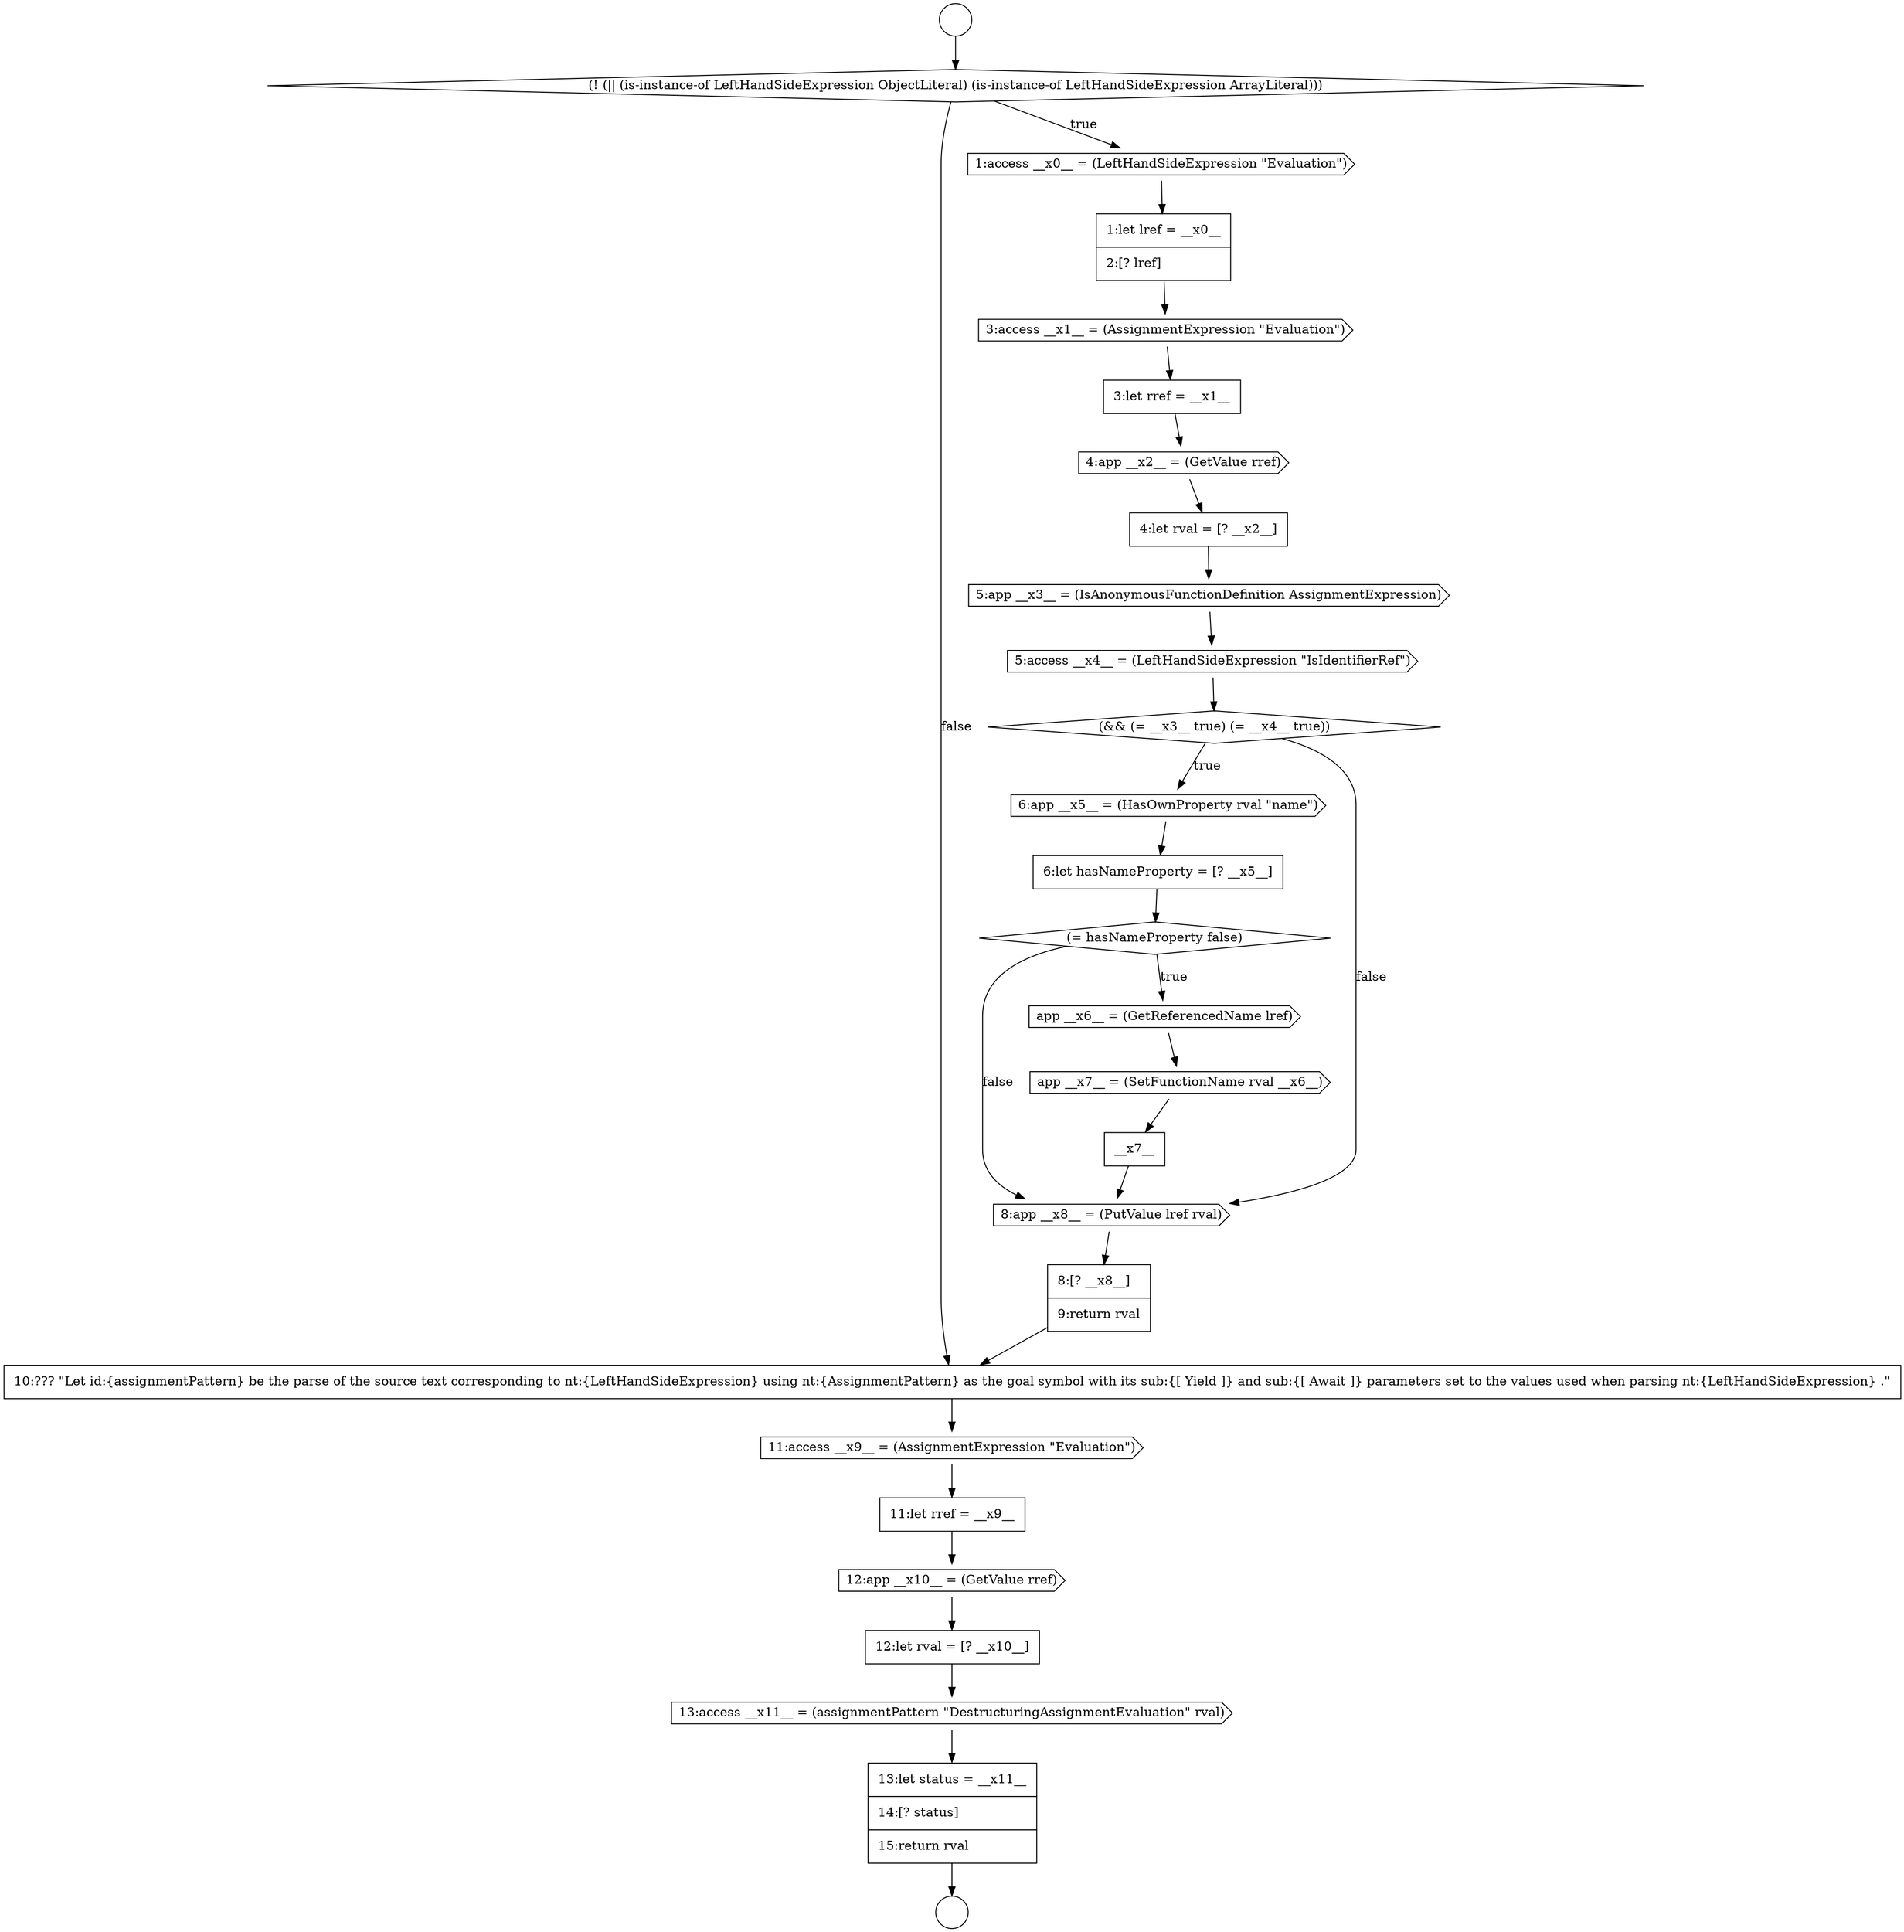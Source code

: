 digraph {
  node4877 [shape=none, margin=0, label=<<font color="black">
    <table border="0" cellborder="1" cellspacing="0" cellpadding="10">
      <tr><td align="left">12:let rval = [? __x10__]</td></tr>
    </table>
  </font>> color="black" fillcolor="white" style=filled]
  node4866 [shape=none, margin=0, label=<<font color="black">
    <table border="0" cellborder="1" cellspacing="0" cellpadding="10">
      <tr><td align="left">6:let hasNameProperty = [? __x5__]</td></tr>
    </table>
  </font>> color="black" fillcolor="white" style=filled]
  node4862 [shape=cds, label=<<font color="black">5:app __x3__ = (IsAnonymousFunctionDefinition AssignmentExpression)</font>> color="black" fillcolor="white" style=filled]
  node4853 [shape=circle label=" " color="black" fillcolor="white" style=filled]
  node4878 [shape=cds, label=<<font color="black">13:access __x11__ = (assignmentPattern &quot;DestructuringAssignmentEvaluation&quot; rval)</font>> color="black" fillcolor="white" style=filled]
  node4854 [shape=circle label=" " color="black" fillcolor="white" style=filled]
  node4864 [shape=diamond, label=<<font color="black">(&amp;&amp; (= __x3__ true) (= __x4__ true))</font>> color="black" fillcolor="white" style=filled]
  node4875 [shape=none, margin=0, label=<<font color="black">
    <table border="0" cellborder="1" cellspacing="0" cellpadding="10">
      <tr><td align="left">11:let rref = __x9__</td></tr>
    </table>
  </font>> color="black" fillcolor="white" style=filled]
  node4873 [shape=none, margin=0, label=<<font color="black">
    <table border="0" cellborder="1" cellspacing="0" cellpadding="10">
      <tr><td align="left">10:??? &quot;Let id:{assignmentPattern} be the parse of the source text corresponding to nt:{LeftHandSideExpression} using nt:{AssignmentPattern} as the goal symbol with its sub:{[ Yield ]} and sub:{[ Await ]} parameters set to the values used when parsing nt:{LeftHandSideExpression} .&quot;</td></tr>
    </table>
  </font>> color="black" fillcolor="white" style=filled]
  node4865 [shape=cds, label=<<font color="black">6:app __x5__ = (HasOwnProperty rval &quot;name&quot;)</font>> color="black" fillcolor="white" style=filled]
  node4876 [shape=cds, label=<<font color="black">12:app __x10__ = (GetValue rref)</font>> color="black" fillcolor="white" style=filled]
  node4870 [shape=none, margin=0, label=<<font color="black">
    <table border="0" cellborder="1" cellspacing="0" cellpadding="10">
      <tr><td align="left">__x7__</td></tr>
    </table>
  </font>> color="black" fillcolor="white" style=filled]
  node4856 [shape=cds, label=<<font color="black">1:access __x0__ = (LeftHandSideExpression &quot;Evaluation&quot;)</font>> color="black" fillcolor="white" style=filled]
  node4857 [shape=none, margin=0, label=<<font color="black">
    <table border="0" cellborder="1" cellspacing="0" cellpadding="10">
      <tr><td align="left">1:let lref = __x0__</td></tr>
      <tr><td align="left">2:[? lref]</td></tr>
    </table>
  </font>> color="black" fillcolor="white" style=filled]
  node4871 [shape=cds, label=<<font color="black">8:app __x8__ = (PutValue lref rval)</font>> color="black" fillcolor="white" style=filled]
  node4860 [shape=cds, label=<<font color="black">4:app __x2__ = (GetValue rref)</font>> color="black" fillcolor="white" style=filled]
  node4861 [shape=none, margin=0, label=<<font color="black">
    <table border="0" cellborder="1" cellspacing="0" cellpadding="10">
      <tr><td align="left">4:let rval = [? __x2__]</td></tr>
    </table>
  </font>> color="black" fillcolor="white" style=filled]
  node4867 [shape=diamond, label=<<font color="black">(= hasNameProperty false)</font>> color="black" fillcolor="white" style=filled]
  node4872 [shape=none, margin=0, label=<<font color="black">
    <table border="0" cellborder="1" cellspacing="0" cellpadding="10">
      <tr><td align="left">8:[? __x8__]</td></tr>
      <tr><td align="left">9:return rval</td></tr>
    </table>
  </font>> color="black" fillcolor="white" style=filled]
  node4874 [shape=cds, label=<<font color="black">11:access __x9__ = (AssignmentExpression &quot;Evaluation&quot;)</font>> color="black" fillcolor="white" style=filled]
  node4868 [shape=cds, label=<<font color="black">app __x6__ = (GetReferencedName lref)</font>> color="black" fillcolor="white" style=filled]
  node4879 [shape=none, margin=0, label=<<font color="black">
    <table border="0" cellborder="1" cellspacing="0" cellpadding="10">
      <tr><td align="left">13:let status = __x11__</td></tr>
      <tr><td align="left">14:[? status]</td></tr>
      <tr><td align="left">15:return rval</td></tr>
    </table>
  </font>> color="black" fillcolor="white" style=filled]
  node4859 [shape=none, margin=0, label=<<font color="black">
    <table border="0" cellborder="1" cellspacing="0" cellpadding="10">
      <tr><td align="left">3:let rref = __x1__</td></tr>
    </table>
  </font>> color="black" fillcolor="white" style=filled]
  node4855 [shape=diamond, label=<<font color="black">(! (|| (is-instance-of LeftHandSideExpression ObjectLiteral) (is-instance-of LeftHandSideExpression ArrayLiteral)))</font>> color="black" fillcolor="white" style=filled]
  node4869 [shape=cds, label=<<font color="black">app __x7__ = (SetFunctionName rval __x6__)</font>> color="black" fillcolor="white" style=filled]
  node4863 [shape=cds, label=<<font color="black">5:access __x4__ = (LeftHandSideExpression &quot;IsIdentifierRef&quot;)</font>> color="black" fillcolor="white" style=filled]
  node4858 [shape=cds, label=<<font color="black">3:access __x1__ = (AssignmentExpression &quot;Evaluation&quot;)</font>> color="black" fillcolor="white" style=filled]
  node4860 -> node4861 [ color="black"]
  node4866 -> node4867 [ color="black"]
  node4870 -> node4871 [ color="black"]
  node4863 -> node4864 [ color="black"]
  node4872 -> node4873 [ color="black"]
  node4869 -> node4870 [ color="black"]
  node4876 -> node4877 [ color="black"]
  node4859 -> node4860 [ color="black"]
  node4873 -> node4874 [ color="black"]
  node4857 -> node4858 [ color="black"]
  node4875 -> node4876 [ color="black"]
  node4865 -> node4866 [ color="black"]
  node4879 -> node4854 [ color="black"]
  node4855 -> node4856 [label=<<font color="black">true</font>> color="black"]
  node4855 -> node4873 [label=<<font color="black">false</font>> color="black"]
  node4867 -> node4868 [label=<<font color="black">true</font>> color="black"]
  node4867 -> node4871 [label=<<font color="black">false</font>> color="black"]
  node4868 -> node4869 [ color="black"]
  node4861 -> node4862 [ color="black"]
  node4864 -> node4865 [label=<<font color="black">true</font>> color="black"]
  node4864 -> node4871 [label=<<font color="black">false</font>> color="black"]
  node4871 -> node4872 [ color="black"]
  node4874 -> node4875 [ color="black"]
  node4856 -> node4857 [ color="black"]
  node4862 -> node4863 [ color="black"]
  node4853 -> node4855 [ color="black"]
  node4877 -> node4878 [ color="black"]
  node4858 -> node4859 [ color="black"]
  node4878 -> node4879 [ color="black"]
}
